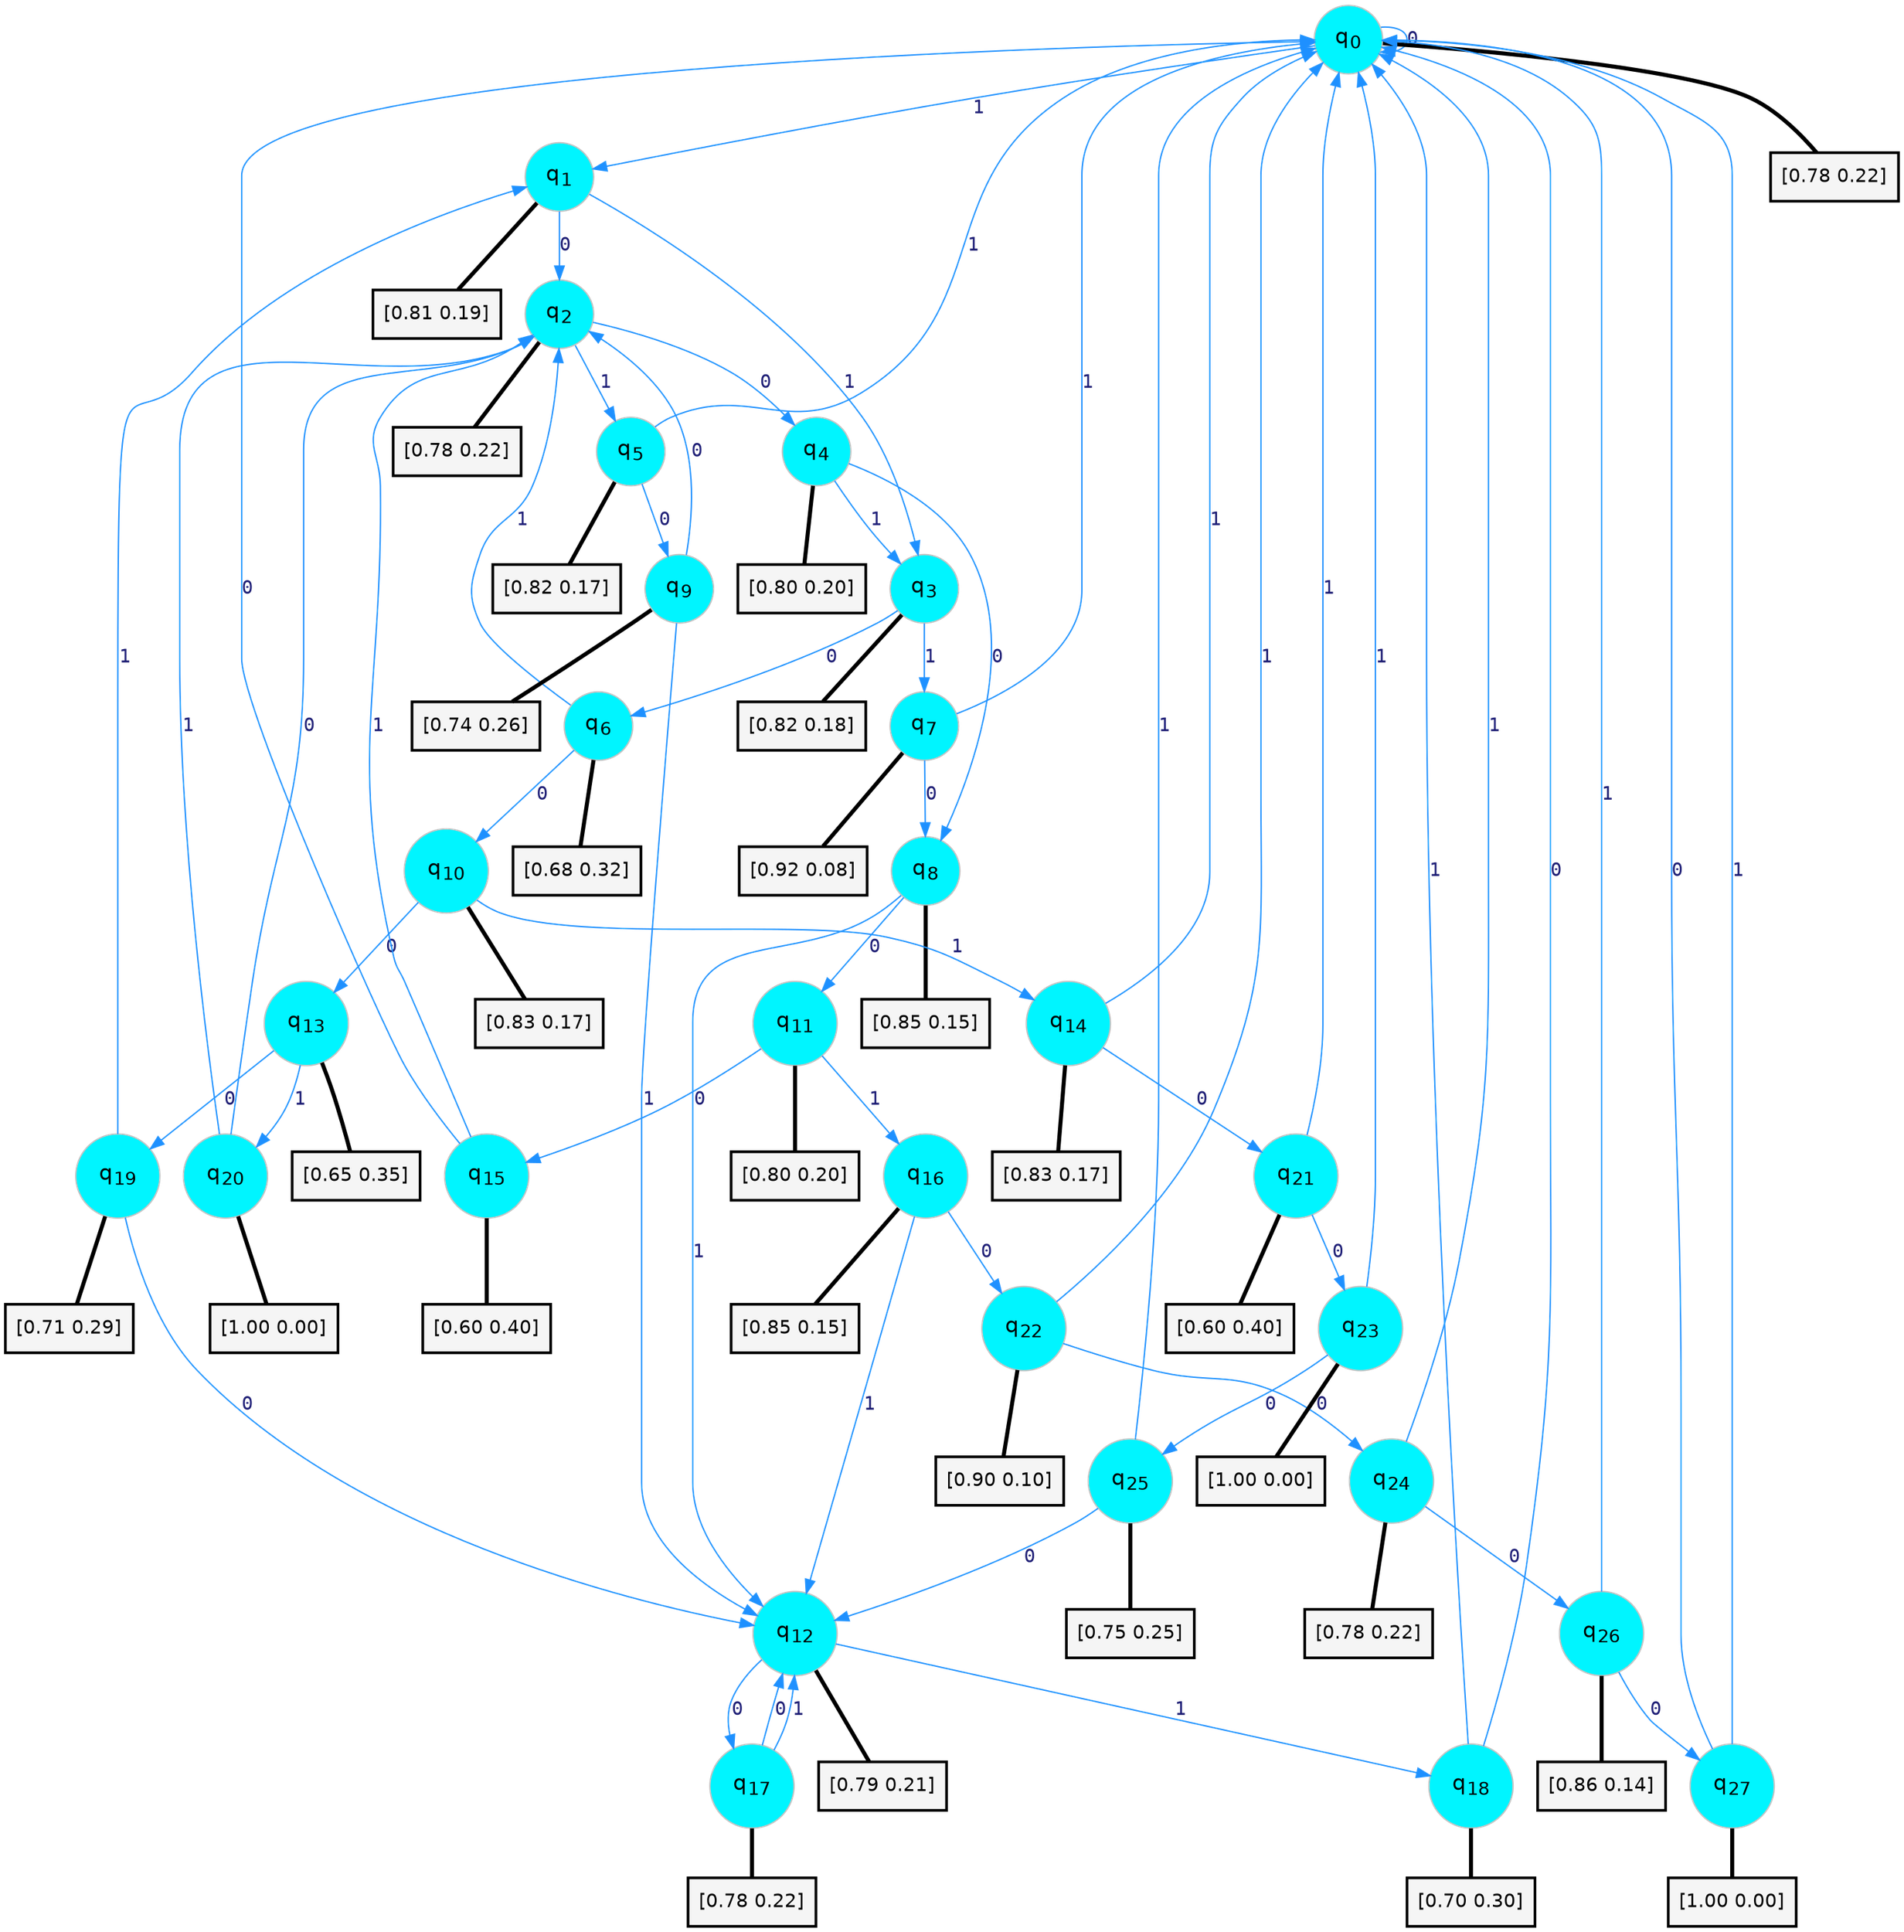 digraph G {
graph [
bgcolor=transparent, dpi=300, rankdir=TD, size="40,25"];
node [
color=gray, fillcolor=turquoise1, fontcolor=black, fontname=Helvetica, fontsize=16, fontweight=bold, shape=circle, style=filled];
edge [
arrowsize=1, color=dodgerblue1, fontcolor=midnightblue, fontname=courier, fontweight=bold, penwidth=1, style=solid, weight=20];
0[label=<q<SUB>0</SUB>>];
1[label=<q<SUB>1</SUB>>];
2[label=<q<SUB>2</SUB>>];
3[label=<q<SUB>3</SUB>>];
4[label=<q<SUB>4</SUB>>];
5[label=<q<SUB>5</SUB>>];
6[label=<q<SUB>6</SUB>>];
7[label=<q<SUB>7</SUB>>];
8[label=<q<SUB>8</SUB>>];
9[label=<q<SUB>9</SUB>>];
10[label=<q<SUB>10</SUB>>];
11[label=<q<SUB>11</SUB>>];
12[label=<q<SUB>12</SUB>>];
13[label=<q<SUB>13</SUB>>];
14[label=<q<SUB>14</SUB>>];
15[label=<q<SUB>15</SUB>>];
16[label=<q<SUB>16</SUB>>];
17[label=<q<SUB>17</SUB>>];
18[label=<q<SUB>18</SUB>>];
19[label=<q<SUB>19</SUB>>];
20[label=<q<SUB>20</SUB>>];
21[label=<q<SUB>21</SUB>>];
22[label=<q<SUB>22</SUB>>];
23[label=<q<SUB>23</SUB>>];
24[label=<q<SUB>24</SUB>>];
25[label=<q<SUB>25</SUB>>];
26[label=<q<SUB>26</SUB>>];
27[label=<q<SUB>27</SUB>>];
28[label="[0.78 0.22]", shape=box,fontcolor=black, fontname=Helvetica, fontsize=14, penwidth=2, fillcolor=whitesmoke,color=black];
29[label="[0.81 0.19]", shape=box,fontcolor=black, fontname=Helvetica, fontsize=14, penwidth=2, fillcolor=whitesmoke,color=black];
30[label="[0.78 0.22]", shape=box,fontcolor=black, fontname=Helvetica, fontsize=14, penwidth=2, fillcolor=whitesmoke,color=black];
31[label="[0.82 0.18]", shape=box,fontcolor=black, fontname=Helvetica, fontsize=14, penwidth=2, fillcolor=whitesmoke,color=black];
32[label="[0.80 0.20]", shape=box,fontcolor=black, fontname=Helvetica, fontsize=14, penwidth=2, fillcolor=whitesmoke,color=black];
33[label="[0.82 0.17]", shape=box,fontcolor=black, fontname=Helvetica, fontsize=14, penwidth=2, fillcolor=whitesmoke,color=black];
34[label="[0.68 0.32]", shape=box,fontcolor=black, fontname=Helvetica, fontsize=14, penwidth=2, fillcolor=whitesmoke,color=black];
35[label="[0.92 0.08]", shape=box,fontcolor=black, fontname=Helvetica, fontsize=14, penwidth=2, fillcolor=whitesmoke,color=black];
36[label="[0.85 0.15]", shape=box,fontcolor=black, fontname=Helvetica, fontsize=14, penwidth=2, fillcolor=whitesmoke,color=black];
37[label="[0.74 0.26]", shape=box,fontcolor=black, fontname=Helvetica, fontsize=14, penwidth=2, fillcolor=whitesmoke,color=black];
38[label="[0.83 0.17]", shape=box,fontcolor=black, fontname=Helvetica, fontsize=14, penwidth=2, fillcolor=whitesmoke,color=black];
39[label="[0.80 0.20]", shape=box,fontcolor=black, fontname=Helvetica, fontsize=14, penwidth=2, fillcolor=whitesmoke,color=black];
40[label="[0.79 0.21]", shape=box,fontcolor=black, fontname=Helvetica, fontsize=14, penwidth=2, fillcolor=whitesmoke,color=black];
41[label="[0.65 0.35]", shape=box,fontcolor=black, fontname=Helvetica, fontsize=14, penwidth=2, fillcolor=whitesmoke,color=black];
42[label="[0.83 0.17]", shape=box,fontcolor=black, fontname=Helvetica, fontsize=14, penwidth=2, fillcolor=whitesmoke,color=black];
43[label="[0.60 0.40]", shape=box,fontcolor=black, fontname=Helvetica, fontsize=14, penwidth=2, fillcolor=whitesmoke,color=black];
44[label="[0.85 0.15]", shape=box,fontcolor=black, fontname=Helvetica, fontsize=14, penwidth=2, fillcolor=whitesmoke,color=black];
45[label="[0.78 0.22]", shape=box,fontcolor=black, fontname=Helvetica, fontsize=14, penwidth=2, fillcolor=whitesmoke,color=black];
46[label="[0.70 0.30]", shape=box,fontcolor=black, fontname=Helvetica, fontsize=14, penwidth=2, fillcolor=whitesmoke,color=black];
47[label="[0.71 0.29]", shape=box,fontcolor=black, fontname=Helvetica, fontsize=14, penwidth=2, fillcolor=whitesmoke,color=black];
48[label="[1.00 0.00]", shape=box,fontcolor=black, fontname=Helvetica, fontsize=14, penwidth=2, fillcolor=whitesmoke,color=black];
49[label="[0.60 0.40]", shape=box,fontcolor=black, fontname=Helvetica, fontsize=14, penwidth=2, fillcolor=whitesmoke,color=black];
50[label="[0.90 0.10]", shape=box,fontcolor=black, fontname=Helvetica, fontsize=14, penwidth=2, fillcolor=whitesmoke,color=black];
51[label="[1.00 0.00]", shape=box,fontcolor=black, fontname=Helvetica, fontsize=14, penwidth=2, fillcolor=whitesmoke,color=black];
52[label="[0.78 0.22]", shape=box,fontcolor=black, fontname=Helvetica, fontsize=14, penwidth=2, fillcolor=whitesmoke,color=black];
53[label="[0.75 0.25]", shape=box,fontcolor=black, fontname=Helvetica, fontsize=14, penwidth=2, fillcolor=whitesmoke,color=black];
54[label="[0.86 0.14]", shape=box,fontcolor=black, fontname=Helvetica, fontsize=14, penwidth=2, fillcolor=whitesmoke,color=black];
55[label="[1.00 0.00]", shape=box,fontcolor=black, fontname=Helvetica, fontsize=14, penwidth=2, fillcolor=whitesmoke,color=black];
0->0 [label=0];
0->1 [label=1];
0->28 [arrowhead=none, penwidth=3,color=black];
1->2 [label=0];
1->3 [label=1];
1->29 [arrowhead=none, penwidth=3,color=black];
2->4 [label=0];
2->5 [label=1];
2->30 [arrowhead=none, penwidth=3,color=black];
3->6 [label=0];
3->7 [label=1];
3->31 [arrowhead=none, penwidth=3,color=black];
4->8 [label=0];
4->3 [label=1];
4->32 [arrowhead=none, penwidth=3,color=black];
5->9 [label=0];
5->0 [label=1];
5->33 [arrowhead=none, penwidth=3,color=black];
6->10 [label=0];
6->2 [label=1];
6->34 [arrowhead=none, penwidth=3,color=black];
7->8 [label=0];
7->0 [label=1];
7->35 [arrowhead=none, penwidth=3,color=black];
8->11 [label=0];
8->12 [label=1];
8->36 [arrowhead=none, penwidth=3,color=black];
9->2 [label=0];
9->12 [label=1];
9->37 [arrowhead=none, penwidth=3,color=black];
10->13 [label=0];
10->14 [label=1];
10->38 [arrowhead=none, penwidth=3,color=black];
11->15 [label=0];
11->16 [label=1];
11->39 [arrowhead=none, penwidth=3,color=black];
12->17 [label=0];
12->18 [label=1];
12->40 [arrowhead=none, penwidth=3,color=black];
13->19 [label=0];
13->20 [label=1];
13->41 [arrowhead=none, penwidth=3,color=black];
14->21 [label=0];
14->0 [label=1];
14->42 [arrowhead=none, penwidth=3,color=black];
15->0 [label=0];
15->2 [label=1];
15->43 [arrowhead=none, penwidth=3,color=black];
16->22 [label=0];
16->12 [label=1];
16->44 [arrowhead=none, penwidth=3,color=black];
17->12 [label=0];
17->12 [label=1];
17->45 [arrowhead=none, penwidth=3,color=black];
18->0 [label=0];
18->0 [label=1];
18->46 [arrowhead=none, penwidth=3,color=black];
19->12 [label=0];
19->1 [label=1];
19->47 [arrowhead=none, penwidth=3,color=black];
20->2 [label=0];
20->2 [label=1];
20->48 [arrowhead=none, penwidth=3,color=black];
21->23 [label=0];
21->0 [label=1];
21->49 [arrowhead=none, penwidth=3,color=black];
22->24 [label=0];
22->0 [label=1];
22->50 [arrowhead=none, penwidth=3,color=black];
23->25 [label=0];
23->0 [label=1];
23->51 [arrowhead=none, penwidth=3,color=black];
24->26 [label=0];
24->0 [label=1];
24->52 [arrowhead=none, penwidth=3,color=black];
25->12 [label=0];
25->0 [label=1];
25->53 [arrowhead=none, penwidth=3,color=black];
26->27 [label=0];
26->0 [label=1];
26->54 [arrowhead=none, penwidth=3,color=black];
27->0 [label=0];
27->0 [label=1];
27->55 [arrowhead=none, penwidth=3,color=black];
}
